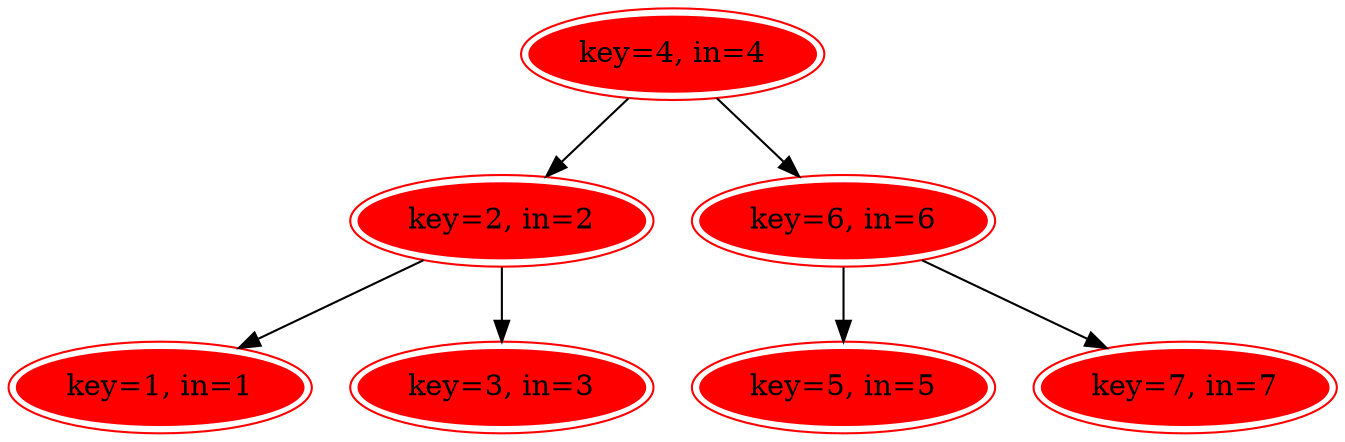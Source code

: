 digraph G3 {

  // nodes
  a [color = red, peripheries=2, style = filled, label="key=4, in=4"];
  b [color = red, peripheries=2, style = filled, label="key=2, in=2"];
  c [color = red, peripheries=2, style = filled, label="key=6, in=6"];
  d [color = red, peripheries=2, style = filled, label="key=1, in=1"];
  e [color = red, peripheries=2, style = filled, label="key=3, in=3"]; 
  f [color = red, peripheries=2, style = filled, label="key=5, in=5"];
  g [color = red, peripheries=2, style = filled, label="key=7, in=7"];

  // edges    
  a -> b; 
  a -> c;
  b -> d;
  b -> e; 
  c -> f;
  c -> g;
}